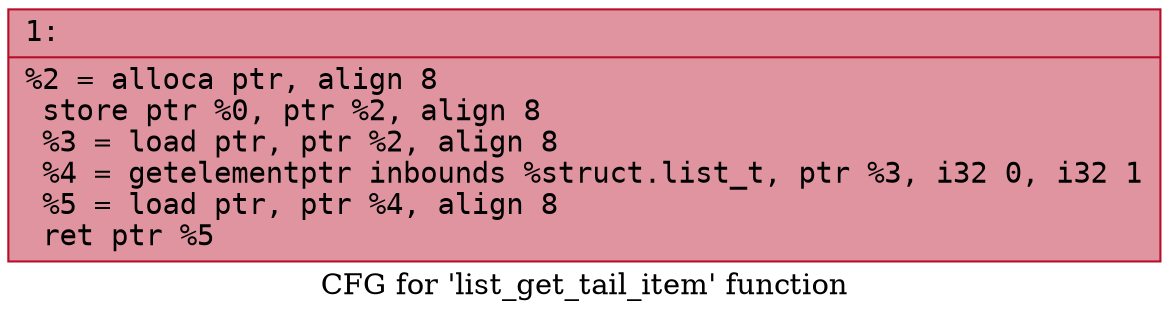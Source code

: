 digraph "CFG for 'list_get_tail_item' function" {
	label="CFG for 'list_get_tail_item' function";

	Node0x600002033980 [shape=record,color="#b70d28ff", style=filled, fillcolor="#b70d2870" fontname="Courier",label="{1:\l|  %2 = alloca ptr, align 8\l  store ptr %0, ptr %2, align 8\l  %3 = load ptr, ptr %2, align 8\l  %4 = getelementptr inbounds %struct.list_t, ptr %3, i32 0, i32 1\l  %5 = load ptr, ptr %4, align 8\l  ret ptr %5\l}"];
}
